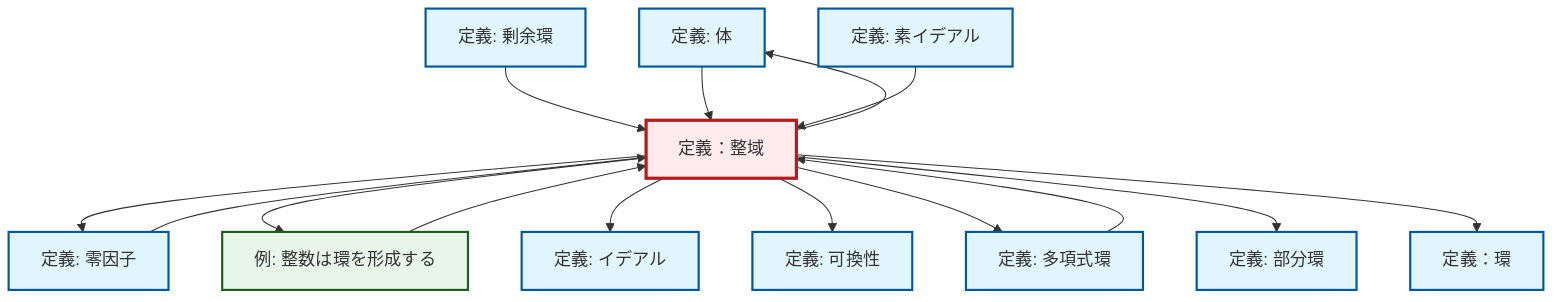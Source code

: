 graph TD
    classDef definition fill:#e1f5fe,stroke:#01579b,stroke-width:2px
    classDef theorem fill:#f3e5f5,stroke:#4a148c,stroke-width:2px
    classDef axiom fill:#fff3e0,stroke:#e65100,stroke-width:2px
    classDef example fill:#e8f5e9,stroke:#1b5e20,stroke-width:2px
    classDef current fill:#ffebee,stroke:#b71c1c,stroke-width:3px
    def-field["定義: 体"]:::definition
    ex-integers-ring["例: 整数は環を形成する"]:::example
    def-subring["定義: 部分環"]:::definition
    def-commutativity["定義: 可換性"]:::definition
    def-zero-divisor["定義: 零因子"]:::definition
    def-prime-ideal["定義: 素イデアル"]:::definition
    def-polynomial-ring["定義: 多項式環"]:::definition
    def-integral-domain["定義：整域"]:::definition
    def-ring["定義：環"]:::definition
    def-quotient-ring["定義: 剰余環"]:::definition
    def-ideal["定義: イデアル"]:::definition
    def-integral-domain --> def-zero-divisor
    def-integral-domain --> ex-integers-ring
    ex-integers-ring --> def-integral-domain
    def-integral-domain --> def-ideal
    def-integral-domain --> def-commutativity
    def-quotient-ring --> def-integral-domain
    def-polynomial-ring --> def-integral-domain
    def-field --> def-integral-domain
    def-prime-ideal --> def-integral-domain
    def-integral-domain --> def-polynomial-ring
    def-integral-domain --> def-field
    def-integral-domain --> def-subring
    def-zero-divisor --> def-integral-domain
    def-integral-domain --> def-ring
    class def-integral-domain current